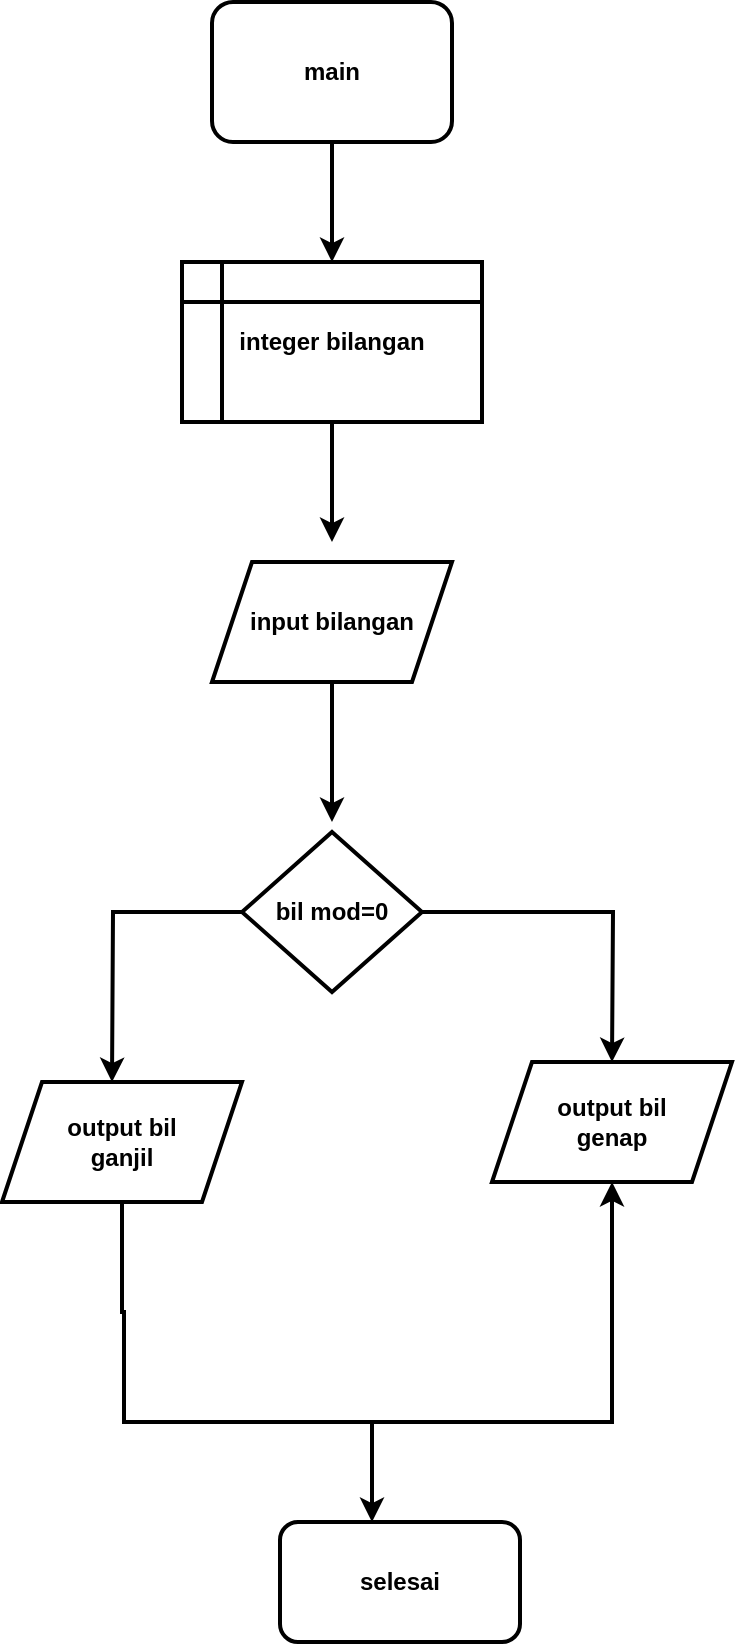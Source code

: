<mxfile version="22.0.4" type="github">
  <diagram id="C5RBs43oDa-KdzZeNtuy" name="Page-1">
    <mxGraphModel dx="880" dy="442" grid="1" gridSize="10" guides="1" tooltips="1" connect="1" arrows="1" fold="1" page="1" pageScale="1" pageWidth="827" pageHeight="1169" math="0" shadow="0">
      <root>
        <mxCell id="WIyWlLk6GJQsqaUBKTNV-0" />
        <mxCell id="WIyWlLk6GJQsqaUBKTNV-1" parent="WIyWlLk6GJQsqaUBKTNV-0" />
        <mxCell id="byuUjRl2tcYZ1mabcpiN-1" style="edgeStyle=orthogonalEdgeStyle;rounded=0;orthogonalLoop=1;jettySize=auto;html=1;exitX=0.5;exitY=1;exitDx=0;exitDy=0;fontStyle=1;strokeWidth=2;" edge="1" parent="WIyWlLk6GJQsqaUBKTNV-1" source="byuUjRl2tcYZ1mabcpiN-0">
          <mxGeometry relative="1" as="geometry">
            <mxPoint x="440" y="260" as="targetPoint" />
          </mxGeometry>
        </mxCell>
        <mxCell id="byuUjRl2tcYZ1mabcpiN-0" value="main" style="rounded=1;whiteSpace=wrap;html=1;fontStyle=1;strokeWidth=2;" vertex="1" parent="WIyWlLk6GJQsqaUBKTNV-1">
          <mxGeometry x="380" y="130" width="120" height="70" as="geometry" />
        </mxCell>
        <mxCell id="byuUjRl2tcYZ1mabcpiN-3" style="edgeStyle=orthogonalEdgeStyle;rounded=0;orthogonalLoop=1;jettySize=auto;html=1;exitX=0.5;exitY=1;exitDx=0;exitDy=0;fontStyle=1;strokeWidth=2;" edge="1" parent="WIyWlLk6GJQsqaUBKTNV-1" source="byuUjRl2tcYZ1mabcpiN-2">
          <mxGeometry relative="1" as="geometry">
            <mxPoint x="440" y="400" as="targetPoint" />
          </mxGeometry>
        </mxCell>
        <mxCell id="byuUjRl2tcYZ1mabcpiN-2" value="integer bilangan" style="shape=internalStorage;whiteSpace=wrap;html=1;backgroundOutline=1;fontStyle=1;strokeWidth=2;" vertex="1" parent="WIyWlLk6GJQsqaUBKTNV-1">
          <mxGeometry x="365" y="260" width="150" height="80" as="geometry" />
        </mxCell>
        <mxCell id="byuUjRl2tcYZ1mabcpiN-5" style="edgeStyle=orthogonalEdgeStyle;rounded=0;orthogonalLoop=1;jettySize=auto;html=1;exitX=0.5;exitY=1;exitDx=0;exitDy=0;fontStyle=1;strokeWidth=2;" edge="1" parent="WIyWlLk6GJQsqaUBKTNV-1" source="byuUjRl2tcYZ1mabcpiN-4">
          <mxGeometry relative="1" as="geometry">
            <mxPoint x="440" y="540" as="targetPoint" />
          </mxGeometry>
        </mxCell>
        <mxCell id="byuUjRl2tcYZ1mabcpiN-4" value="input bilangan" style="shape=parallelogram;perimeter=parallelogramPerimeter;whiteSpace=wrap;html=1;fixedSize=1;fontStyle=1;strokeWidth=2;" vertex="1" parent="WIyWlLk6GJQsqaUBKTNV-1">
          <mxGeometry x="380" y="410" width="120" height="60" as="geometry" />
        </mxCell>
        <mxCell id="byuUjRl2tcYZ1mabcpiN-7" style="edgeStyle=orthogonalEdgeStyle;rounded=0;orthogonalLoop=1;jettySize=auto;html=1;exitX=1;exitY=0.5;exitDx=0;exitDy=0;fontStyle=1;strokeWidth=2;" edge="1" parent="WIyWlLk6GJQsqaUBKTNV-1" source="byuUjRl2tcYZ1mabcpiN-6">
          <mxGeometry relative="1" as="geometry">
            <mxPoint x="580" y="660" as="targetPoint" />
          </mxGeometry>
        </mxCell>
        <mxCell id="byuUjRl2tcYZ1mabcpiN-8" style="edgeStyle=orthogonalEdgeStyle;rounded=0;orthogonalLoop=1;jettySize=auto;html=1;exitX=0;exitY=0.5;exitDx=0;exitDy=0;fontStyle=1;strokeWidth=2;" edge="1" parent="WIyWlLk6GJQsqaUBKTNV-1" source="byuUjRl2tcYZ1mabcpiN-6">
          <mxGeometry relative="1" as="geometry">
            <mxPoint x="330" y="670" as="targetPoint" />
          </mxGeometry>
        </mxCell>
        <mxCell id="byuUjRl2tcYZ1mabcpiN-6" value="bil mod=0" style="rhombus;whiteSpace=wrap;html=1;fontStyle=1;strokeWidth=2;" vertex="1" parent="WIyWlLk6GJQsqaUBKTNV-1">
          <mxGeometry x="395" y="545" width="90" height="80" as="geometry" />
        </mxCell>
        <mxCell id="byuUjRl2tcYZ1mabcpiN-14" style="edgeStyle=orthogonalEdgeStyle;rounded=0;orthogonalLoop=1;jettySize=auto;html=1;exitX=0.5;exitY=1;exitDx=0;exitDy=0;entryX=0.5;entryY=1;entryDx=0;entryDy=0;fontStyle=1;strokeWidth=2;" edge="1" parent="WIyWlLk6GJQsqaUBKTNV-1" source="byuUjRl2tcYZ1mabcpiN-9" target="byuUjRl2tcYZ1mabcpiN-10">
          <mxGeometry relative="1" as="geometry">
            <mxPoint x="580" y="840" as="targetPoint" />
            <Array as="points">
              <mxPoint x="335" y="785" />
              <mxPoint x="336" y="785" />
              <mxPoint x="336" y="840" />
              <mxPoint x="580" y="840" />
            </Array>
          </mxGeometry>
        </mxCell>
        <mxCell id="byuUjRl2tcYZ1mabcpiN-9" value="&lt;div&gt;output bil&lt;/div&gt;&lt;div&gt;ganjil&lt;br&gt;&lt;/div&gt;" style="shape=parallelogram;perimeter=parallelogramPerimeter;whiteSpace=wrap;html=1;fixedSize=1;fontStyle=1;strokeWidth=2;" vertex="1" parent="WIyWlLk6GJQsqaUBKTNV-1">
          <mxGeometry x="275" y="670" width="120" height="60" as="geometry" />
        </mxCell>
        <mxCell id="byuUjRl2tcYZ1mabcpiN-10" value="&lt;div&gt;output bil&lt;/div&gt;&lt;div&gt;genap&lt;br&gt;&lt;/div&gt;" style="shape=parallelogram;perimeter=parallelogramPerimeter;whiteSpace=wrap;html=1;fixedSize=1;fontStyle=1;strokeWidth=2;" vertex="1" parent="WIyWlLk6GJQsqaUBKTNV-1">
          <mxGeometry x="520" y="660" width="120" height="60" as="geometry" />
        </mxCell>
        <mxCell id="byuUjRl2tcYZ1mabcpiN-16" value="" style="endArrow=classic;html=1;rounded=0;fontStyle=1;strokeWidth=2;" edge="1" parent="WIyWlLk6GJQsqaUBKTNV-1">
          <mxGeometry width="50" height="50" relative="1" as="geometry">
            <mxPoint x="460" y="840" as="sourcePoint" />
            <mxPoint x="460" y="890" as="targetPoint" />
          </mxGeometry>
        </mxCell>
        <mxCell id="byuUjRl2tcYZ1mabcpiN-17" value="selesai" style="rounded=1;whiteSpace=wrap;html=1;fontStyle=1;strokeWidth=2;" vertex="1" parent="WIyWlLk6GJQsqaUBKTNV-1">
          <mxGeometry x="414" y="890" width="120" height="60" as="geometry" />
        </mxCell>
      </root>
    </mxGraphModel>
  </diagram>
</mxfile>

